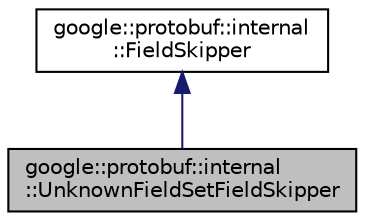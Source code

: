 digraph "google::protobuf::internal::UnknownFieldSetFieldSkipper"
{
 // LATEX_PDF_SIZE
  edge [fontname="Helvetica",fontsize="10",labelfontname="Helvetica",labelfontsize="10"];
  node [fontname="Helvetica",fontsize="10",shape=record];
  Node1 [label="google::protobuf::internal\l::UnknownFieldSetFieldSkipper",height=0.2,width=0.4,color="black", fillcolor="grey75", style="filled", fontcolor="black",tooltip=" "];
  Node2 -> Node1 [dir="back",color="midnightblue",fontsize="10",style="solid",fontname="Helvetica"];
  Node2 [label="google::protobuf::internal\l::FieldSkipper",height=0.2,width=0.4,color="black", fillcolor="white", style="filled",URL="$classgoogle_1_1protobuf_1_1internal_1_1FieldSkipper.html",tooltip=" "];
}
